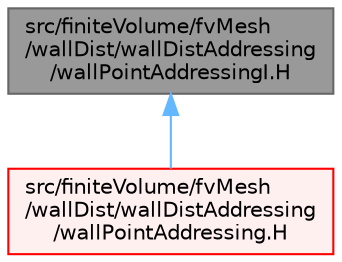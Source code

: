 digraph "src/finiteVolume/fvMesh/wallDist/wallDistAddressing/wallPointAddressingI.H"
{
 // LATEX_PDF_SIZE
  bgcolor="transparent";
  edge [fontname=Helvetica,fontsize=10,labelfontname=Helvetica,labelfontsize=10];
  node [fontname=Helvetica,fontsize=10,shape=box,height=0.2,width=0.4];
  Node1 [id="Node000001",label="src/finiteVolume/fvMesh\l/wallDist/wallDistAddressing\l/wallPointAddressingI.H",height=0.2,width=0.4,color="gray40", fillcolor="grey60", style="filled", fontcolor="black",tooltip=" "];
  Node1 -> Node2 [id="edge1_Node000001_Node000002",dir="back",color="steelblue1",style="solid",tooltip=" "];
  Node2 [id="Node000002",label="src/finiteVolume/fvMesh\l/wallDist/wallDistAddressing\l/wallPointAddressing.H",height=0.2,width=0.4,color="red", fillcolor="#FFF0F0", style="filled",URL="$wallPointAddressing_8H.html",tooltip=" "];
}
